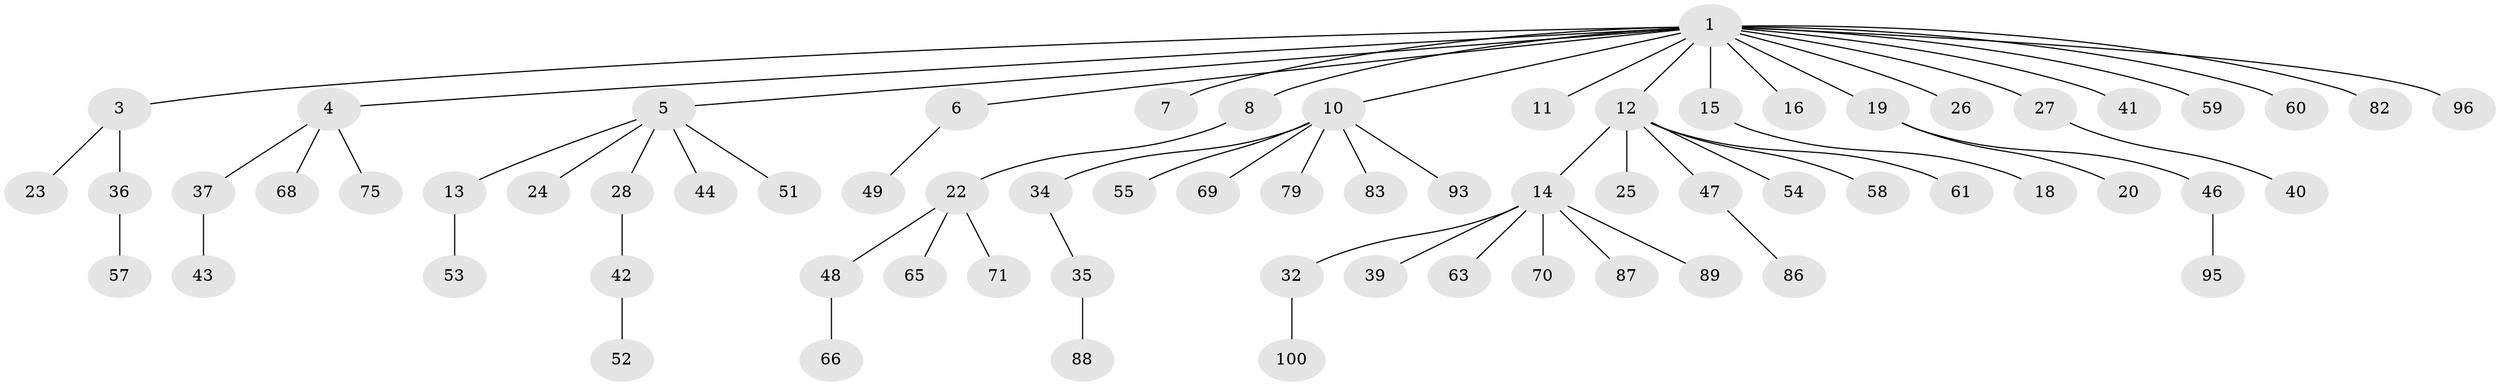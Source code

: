 // original degree distribution, {11: 0.01, 10: 0.01, 4: 0.05, 5: 0.02, 3: 0.08, 2: 0.28, 7: 0.02, 1: 0.53}
// Generated by graph-tools (version 1.1) at 2025/11/02/21/25 10:11:10]
// undirected, 68 vertices, 67 edges
graph export_dot {
graph [start="1"]
  node [color=gray90,style=filled];
  1 [super="+2"];
  3 [super="+84"];
  4 [super="+9"];
  5 [super="+38"];
  6 [super="+29"];
  7 [super="+30"];
  8;
  10 [super="+17"];
  11;
  12 [super="+31"];
  13;
  14 [super="+21"];
  15;
  16 [super="+50"];
  18 [super="+98"];
  19 [super="+67"];
  20;
  22 [super="+62"];
  23;
  24;
  25 [super="+76"];
  26 [super="+64"];
  27 [super="+74"];
  28 [super="+99"];
  32 [super="+33"];
  34 [super="+73"];
  35 [super="+77"];
  36 [super="+45"];
  37;
  39 [super="+97"];
  40;
  41;
  42 [super="+78"];
  43 [super="+80"];
  44;
  46 [super="+72"];
  47 [super="+56"];
  48 [super="+94"];
  49;
  51;
  52 [super="+90"];
  53;
  54;
  55;
  57;
  58;
  59;
  60;
  61;
  63;
  65 [super="+85"];
  66 [super="+81"];
  68 [super="+92"];
  69 [super="+91"];
  70;
  71;
  75;
  79;
  82;
  83;
  86;
  87;
  88;
  89;
  93;
  95;
  96;
  100;
  1 -- 4;
  1 -- 5;
  1 -- 6;
  1 -- 7;
  1 -- 11;
  1 -- 12;
  1 -- 15;
  1 -- 16;
  1 -- 60;
  1 -- 96;
  1 -- 3;
  1 -- 8;
  1 -- 41;
  1 -- 10;
  1 -- 27;
  1 -- 82;
  1 -- 19;
  1 -- 26;
  1 -- 59;
  3 -- 23;
  3 -- 36;
  4 -- 37;
  4 -- 75;
  4 -- 68;
  5 -- 13;
  5 -- 24;
  5 -- 28;
  5 -- 51;
  5 -- 44;
  6 -- 49;
  8 -- 22;
  10 -- 34;
  10 -- 55;
  10 -- 79;
  10 -- 83;
  10 -- 93;
  10 -- 69;
  12 -- 14;
  12 -- 25;
  12 -- 47;
  12 -- 58;
  12 -- 61;
  12 -- 54;
  13 -- 53;
  14 -- 39;
  14 -- 70;
  14 -- 89;
  14 -- 32;
  14 -- 63;
  14 -- 87;
  15 -- 18;
  19 -- 20;
  19 -- 46;
  22 -- 48;
  22 -- 65;
  22 -- 71;
  27 -- 40;
  28 -- 42;
  32 -- 100;
  34 -- 35;
  35 -- 88;
  36 -- 57;
  37 -- 43;
  42 -- 52;
  46 -- 95;
  47 -- 86;
  48 -- 66;
}
